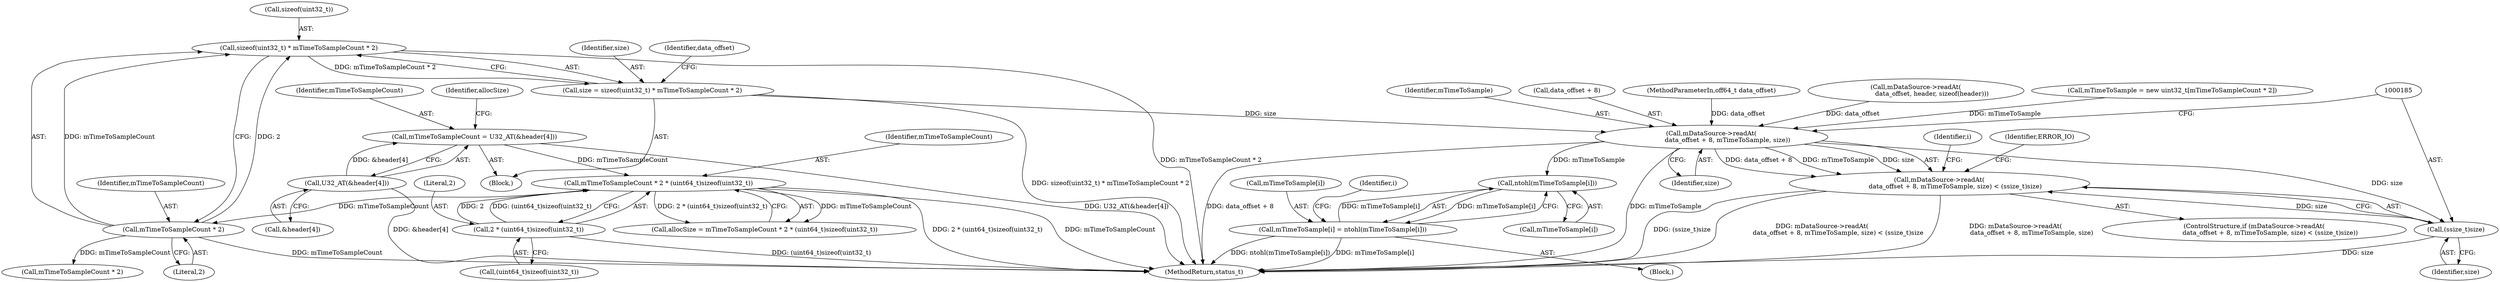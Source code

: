 digraph "0_Android_cf1581c66c2ad8c5b1aaca2e43e350cf5974f46d_1@API" {
"1000170" [label="(Call,sizeof(uint32_t) * mTimeToSampleCount * 2)"];
"1000173" [label="(Call,mTimeToSampleCount * 2)"];
"1000148" [label="(Call,mTimeToSampleCount * 2 * (uint64_t)sizeof(uint32_t))"];
"1000138" [label="(Call,mTimeToSampleCount = U32_AT(&header[4]))"];
"1000140" [label="(Call,U32_AT(&header[4]))"];
"1000150" [label="(Call,2 * (uint64_t)sizeof(uint32_t))"];
"1000168" [label="(Call,size = sizeof(uint32_t) * mTimeToSampleCount * 2)"];
"1000178" [label="(Call,mDataSource->readAt(\n                data_offset + 8, mTimeToSample, size))"];
"1000177" [label="(Call,mDataSource->readAt(\n                data_offset + 8, mTimeToSample, size) < (ssize_t)size)"];
"1000184" [label="(Call,(ssize_t)size)"];
"1000207" [label="(Call,ntohl(mTimeToSample[i]))"];
"1000203" [label="(Call,mTimeToSample[i] = ntohl(mTimeToSample[i]))"];
"1000118" [label="(Call,mDataSource->readAt(\n                data_offset, header, sizeof(header)))"];
"1000204" [label="(Call,mTimeToSample[i])"];
"1000178" [label="(Call,mDataSource->readAt(\n                data_offset + 8, mTimeToSample, size))"];
"1000163" [label="(Call,mTimeToSample = new uint32_t[mTimeToSampleCount * 2])"];
"1000213" [label="(MethodReturn,status_t)"];
"1000186" [label="(Identifier,size)"];
"1000183" [label="(Identifier,size)"];
"1000193" [label="(Identifier,i)"];
"1000189" [label="(Identifier,ERROR_IO)"];
"1000182" [label="(Identifier,mTimeToSample)"];
"1000208" [label="(Call,mTimeToSample[i])"];
"1000139" [label="(Identifier,mTimeToSampleCount)"];
"1000168" [label="(Call,size = sizeof(uint32_t) * mTimeToSampleCount * 2)"];
"1000149" [label="(Identifier,mTimeToSampleCount)"];
"1000152" [label="(Call,(uint64_t)sizeof(uint32_t))"];
"1000151" [label="(Literal,2)"];
"1000203" [label="(Call,mTimeToSample[i] = ntohl(mTimeToSample[i]))"];
"1000202" [label="(Block,)"];
"1000179" [label="(Call,data_offset + 8)"];
"1000174" [label="(Identifier,mTimeToSampleCount)"];
"1000170" [label="(Call,sizeof(uint32_t) * mTimeToSampleCount * 2)"];
"1000150" [label="(Call,2 * (uint64_t)sizeof(uint32_t))"];
"1000197" [label="(Call,mTimeToSampleCount * 2)"];
"1000184" [label="(Call,(ssize_t)size)"];
"1000147" [label="(Identifier,allocSize)"];
"1000207" [label="(Call,ntohl(mTimeToSample[i]))"];
"1000180" [label="(Identifier,data_offset)"];
"1000177" [label="(Call,mDataSource->readAt(\n                data_offset + 8, mTimeToSample, size) < (ssize_t)size)"];
"1000101" [label="(MethodParameterIn,off64_t data_offset)"];
"1000169" [label="(Identifier,size)"];
"1000176" [label="(ControlStructure,if (mDataSource->readAt(\n                data_offset + 8, mTimeToSample, size) < (ssize_t)size))"];
"1000146" [label="(Call,allocSize = mTimeToSampleCount * 2 * (uint64_t)sizeof(uint32_t))"];
"1000148" [label="(Call,mTimeToSampleCount * 2 * (uint64_t)sizeof(uint32_t))"];
"1000138" [label="(Call,mTimeToSampleCount = U32_AT(&header[4]))"];
"1000173" [label="(Call,mTimeToSampleCount * 2)"];
"1000171" [label="(Call,sizeof(uint32_t))"];
"1000175" [label="(Literal,2)"];
"1000201" [label="(Identifier,i)"];
"1000141" [label="(Call,&header[4])"];
"1000140" [label="(Call,U32_AT(&header[4]))"];
"1000103" [label="(Block,)"];
"1000170" -> "1000168"  [label="AST: "];
"1000170" -> "1000173"  [label="CFG: "];
"1000171" -> "1000170"  [label="AST: "];
"1000173" -> "1000170"  [label="AST: "];
"1000168" -> "1000170"  [label="CFG: "];
"1000170" -> "1000213"  [label="DDG: mTimeToSampleCount * 2"];
"1000170" -> "1000168"  [label="DDG: mTimeToSampleCount * 2"];
"1000173" -> "1000170"  [label="DDG: mTimeToSampleCount"];
"1000173" -> "1000170"  [label="DDG: 2"];
"1000173" -> "1000175"  [label="CFG: "];
"1000174" -> "1000173"  [label="AST: "];
"1000175" -> "1000173"  [label="AST: "];
"1000173" -> "1000213"  [label="DDG: mTimeToSampleCount"];
"1000148" -> "1000173"  [label="DDG: mTimeToSampleCount"];
"1000173" -> "1000197"  [label="DDG: mTimeToSampleCount"];
"1000148" -> "1000146"  [label="AST: "];
"1000148" -> "1000150"  [label="CFG: "];
"1000149" -> "1000148"  [label="AST: "];
"1000150" -> "1000148"  [label="AST: "];
"1000146" -> "1000148"  [label="CFG: "];
"1000148" -> "1000213"  [label="DDG: mTimeToSampleCount"];
"1000148" -> "1000213"  [label="DDG: 2 * (uint64_t)sizeof(uint32_t)"];
"1000148" -> "1000146"  [label="DDG: mTimeToSampleCount"];
"1000148" -> "1000146"  [label="DDG: 2 * (uint64_t)sizeof(uint32_t)"];
"1000138" -> "1000148"  [label="DDG: mTimeToSampleCount"];
"1000150" -> "1000148"  [label="DDG: 2"];
"1000150" -> "1000148"  [label="DDG: (uint64_t)sizeof(uint32_t)"];
"1000138" -> "1000103"  [label="AST: "];
"1000138" -> "1000140"  [label="CFG: "];
"1000139" -> "1000138"  [label="AST: "];
"1000140" -> "1000138"  [label="AST: "];
"1000147" -> "1000138"  [label="CFG: "];
"1000138" -> "1000213"  [label="DDG: U32_AT(&header[4])"];
"1000140" -> "1000138"  [label="DDG: &header[4]"];
"1000140" -> "1000141"  [label="CFG: "];
"1000141" -> "1000140"  [label="AST: "];
"1000140" -> "1000213"  [label="DDG: &header[4]"];
"1000150" -> "1000152"  [label="CFG: "];
"1000151" -> "1000150"  [label="AST: "];
"1000152" -> "1000150"  [label="AST: "];
"1000150" -> "1000213"  [label="DDG: (uint64_t)sizeof(uint32_t)"];
"1000168" -> "1000103"  [label="AST: "];
"1000169" -> "1000168"  [label="AST: "];
"1000180" -> "1000168"  [label="CFG: "];
"1000168" -> "1000213"  [label="DDG: sizeof(uint32_t) * mTimeToSampleCount * 2"];
"1000168" -> "1000178"  [label="DDG: size"];
"1000178" -> "1000177"  [label="AST: "];
"1000178" -> "1000183"  [label="CFG: "];
"1000179" -> "1000178"  [label="AST: "];
"1000182" -> "1000178"  [label="AST: "];
"1000183" -> "1000178"  [label="AST: "];
"1000185" -> "1000178"  [label="CFG: "];
"1000178" -> "1000213"  [label="DDG: data_offset + 8"];
"1000178" -> "1000213"  [label="DDG: mTimeToSample"];
"1000178" -> "1000177"  [label="DDG: data_offset + 8"];
"1000178" -> "1000177"  [label="DDG: mTimeToSample"];
"1000178" -> "1000177"  [label="DDG: size"];
"1000118" -> "1000178"  [label="DDG: data_offset"];
"1000101" -> "1000178"  [label="DDG: data_offset"];
"1000163" -> "1000178"  [label="DDG: mTimeToSample"];
"1000178" -> "1000184"  [label="DDG: size"];
"1000178" -> "1000207"  [label="DDG: mTimeToSample"];
"1000177" -> "1000176"  [label="AST: "];
"1000177" -> "1000184"  [label="CFG: "];
"1000184" -> "1000177"  [label="AST: "];
"1000189" -> "1000177"  [label="CFG: "];
"1000193" -> "1000177"  [label="CFG: "];
"1000177" -> "1000213"  [label="DDG: mDataSource->readAt(\n                data_offset + 8, mTimeToSample, size)"];
"1000177" -> "1000213"  [label="DDG: (ssize_t)size"];
"1000177" -> "1000213"  [label="DDG: mDataSource->readAt(\n                data_offset + 8, mTimeToSample, size) < (ssize_t)size"];
"1000184" -> "1000177"  [label="DDG: size"];
"1000184" -> "1000186"  [label="CFG: "];
"1000185" -> "1000184"  [label="AST: "];
"1000186" -> "1000184"  [label="AST: "];
"1000184" -> "1000213"  [label="DDG: size"];
"1000207" -> "1000203"  [label="AST: "];
"1000207" -> "1000208"  [label="CFG: "];
"1000208" -> "1000207"  [label="AST: "];
"1000203" -> "1000207"  [label="CFG: "];
"1000207" -> "1000203"  [label="DDG: mTimeToSample[i]"];
"1000203" -> "1000207"  [label="DDG: mTimeToSample[i]"];
"1000203" -> "1000202"  [label="AST: "];
"1000204" -> "1000203"  [label="AST: "];
"1000201" -> "1000203"  [label="CFG: "];
"1000203" -> "1000213"  [label="DDG: ntohl(mTimeToSample[i])"];
"1000203" -> "1000213"  [label="DDG: mTimeToSample[i]"];
}
